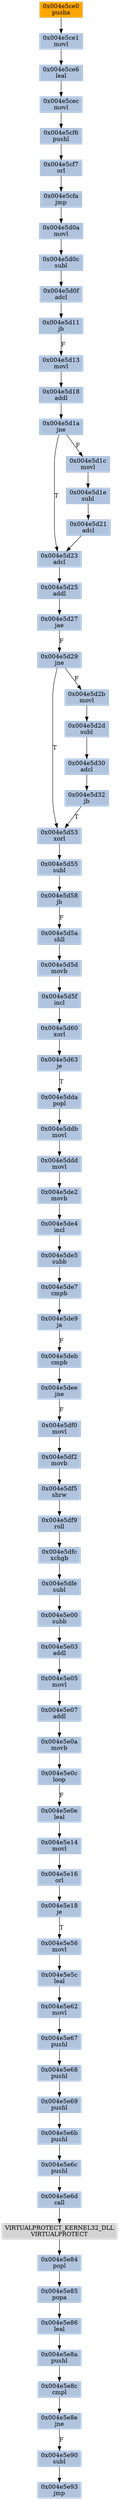strict digraph G {
	graph [bgcolor=transparent,
		name=G
	];
	node [color=lightsteelblue,
		fillcolor=lightsteelblue,
		shape=rectangle,
		style=filled
	];
	"0x004e5e84"	[label="0x004e5e84
popl"];
	"0x004e5e85"	[label="0x004e5e85
popa"];
	"0x004e5e84" -> "0x004e5e85"	[color="#000000"];
	"0x004e5d30"	[label="0x004e5d30
adcl"];
	"0x004e5d32"	[label="0x004e5d32
jb"];
	"0x004e5d30" -> "0x004e5d32"	[color="#000000"];
	"0x004e5d0f"	[label="0x004e5d0f
adcl"];
	"0x004e5d11"	[label="0x004e5d11
jb"];
	"0x004e5d0f" -> "0x004e5d11"	[color="#000000"];
	"0x004e5dda"	[label="0x004e5dda
popl"];
	"0x004e5ddb"	[label="0x004e5ddb
movl"];
	"0x004e5dda" -> "0x004e5ddb"	[color="#000000"];
	"0x004e5d25"	[label="0x004e5d25
addl"];
	"0x004e5d27"	[label="0x004e5d27
jae"];
	"0x004e5d25" -> "0x004e5d27"	[color="#000000"];
	"0x004e5e0a"	[label="0x004e5e0a
movb"];
	"0x004e5e0c"	[label="0x004e5e0c
loop"];
	"0x004e5e0a" -> "0x004e5e0c"	[color="#000000"];
	"0x004e5cf6"	[label="0x004e5cf6
pushl"];
	"0x004e5cf7"	[label="0x004e5cf7
orl"];
	"0x004e5cf6" -> "0x004e5cf7"	[color="#000000"];
	"0x004e5e86"	[label="0x004e5e86
leal"];
	"0x004e5e85" -> "0x004e5e86"	[color="#000000"];
	"0x004e5d0c"	[label="0x004e5d0c
subl"];
	"0x004e5d0c" -> "0x004e5d0f"	[color="#000000"];
	"0x004e5e68"	[label="0x004e5e68
pushl"];
	"0x004e5e69"	[label="0x004e5e69
pushl"];
	"0x004e5e68" -> "0x004e5e69"	[color="#000000"];
	"0x004e5d21"	[label="0x004e5d21
adcl"];
	"0x004e5d23"	[label="0x004e5d23
adcl"];
	"0x004e5d21" -> "0x004e5d23"	[color="#000000"];
	"0x004e5e05"	[label="0x004e5e05
movl"];
	"0x004e5e07"	[label="0x004e5e07
addl"];
	"0x004e5e05" -> "0x004e5e07"	[color="#000000"];
	"0x004e5ce1"	[label="0x004e5ce1
movl"];
	"0x004e5ce6"	[label="0x004e5ce6
leal"];
	"0x004e5ce1" -> "0x004e5ce6"	[color="#000000"];
	"0x004e5d5f"	[label="0x004e5d5f
incl"];
	"0x004e5d60"	[label="0x004e5d60
xorl"];
	"0x004e5d5f" -> "0x004e5d60"	[color="#000000"];
	"0x004e5e0e"	[label="0x004e5e0e
leal"];
	"0x004e5e0c" -> "0x004e5e0e"	[color="#000000",
		label=F];
	"0x004e5d23" -> "0x004e5d25"	[color="#000000"];
	"0x004e5d18"	[label="0x004e5d18
addl"];
	"0x004e5d1a"	[label="0x004e5d1a
jne"];
	"0x004e5d18" -> "0x004e5d1a"	[color="#000000"];
	VIRTUALPROTECT_KERNEL32_DLL	[color=lightgrey,
		fillcolor=lightgrey,
		label="VIRTUALPROTECT_KERNEL32_DLL
VIRTUALPROTECT"];
	VIRTUALPROTECT_KERNEL32_DLL -> "0x004e5e84"	[color="#000000"];
	"0x004e5df9"	[label="0x004e5df9
roll"];
	"0x004e5dfc"	[label="0x004e5dfc
xchgb"];
	"0x004e5df9" -> "0x004e5dfc"	[color="#000000"];
	"0x004e5d29"	[label="0x004e5d29
jne"];
	"0x004e5d27" -> "0x004e5d29"	[color="#000000",
		label=F];
	"0x004e5e8e"	[label="0x004e5e8e
jne"];
	"0x004e5e90"	[label="0x004e5e90
subl"];
	"0x004e5e8e" -> "0x004e5e90"	[color="#000000",
		label=F];
	"0x004e5d53"	[label="0x004e5d53
xorl"];
	"0x004e5d55"	[label="0x004e5d55
subl"];
	"0x004e5d53" -> "0x004e5d55"	[color="#000000"];
	"0x004e5de5"	[label="0x004e5de5
subb"];
	"0x004e5de7"	[label="0x004e5de7
cmpb"];
	"0x004e5de5" -> "0x004e5de7"	[color="#000000"];
	"0x004e5e6c"	[label="0x004e5e6c
pushl"];
	"0x004e5e6d"	[label="0x004e5e6d
call"];
	"0x004e5e6c" -> "0x004e5e6d"	[color="#000000"];
	"0x004e5cfa"	[label="0x004e5cfa
jmp"];
	"0x004e5d0a"	[label="0x004e5d0a
movl"];
	"0x004e5cfa" -> "0x004e5d0a"	[color="#000000"];
	"0x004e5e8a"	[label="0x004e5e8a
pushl"];
	"0x004e5e8c"	[label="0x004e5e8c
cmpl"];
	"0x004e5e8a" -> "0x004e5e8c"	[color="#000000"];
	"0x004e5d0a" -> "0x004e5d0c"	[color="#000000"];
	"0x004e5e5c"	[label="0x004e5e5c
leal"];
	"0x004e5e62"	[label="0x004e5e62
movl"];
	"0x004e5e5c" -> "0x004e5e62"	[color="#000000"];
	"0x004e5e56"	[label="0x004e5e56
movl"];
	"0x004e5e56" -> "0x004e5e5c"	[color="#000000"];
	"0x004e5e93"	[label="0x004e5e93
jmp"];
	"0x004e5de9"	[label="0x004e5de9
ja"];
	"0x004e5deb"	[label="0x004e5deb
cmpb"];
	"0x004e5de9" -> "0x004e5deb"	[color="#000000",
		label=F];
	"0x004e5e18"	[label="0x004e5e18
je"];
	"0x004e5e18" -> "0x004e5e56"	[color="#000000",
		label=T];
	"0x004e5dfe"	[label="0x004e5dfe
subl"];
	"0x004e5dfc" -> "0x004e5dfe"	[color="#000000"];
	"0x004e5cec"	[label="0x004e5cec
movl"];
	"0x004e5ce6" -> "0x004e5cec"	[color="#000000"];
	"0x004e5d13"	[label="0x004e5d13
movl"];
	"0x004e5d11" -> "0x004e5d13"	[color="#000000",
		label=F];
	"0x004e5df0"	[label="0x004e5df0
movl"];
	"0x004e5df2"	[label="0x004e5df2
movb"];
	"0x004e5df0" -> "0x004e5df2"	[color="#000000"];
	"0x004e5d5a"	[label="0x004e5d5a
shll"];
	"0x004e5d5d"	[label="0x004e5d5d
movb"];
	"0x004e5d5a" -> "0x004e5d5d"	[color="#000000"];
	"0x004e5d1a" -> "0x004e5d23"	[color="#000000",
		label=T];
	"0x004e5d1c"	[label="0x004e5d1c
movl"];
	"0x004e5d1a" -> "0x004e5d1c"	[color="#000000",
		label=F];
	"0x004e5e16"	[label="0x004e5e16
orl"];
	"0x004e5e16" -> "0x004e5e18"	[color="#000000"];
	"0x004e5e67"	[label="0x004e5e67
pushl"];
	"0x004e5e67" -> "0x004e5e68"	[color="#000000"];
	"0x004e5e6b"	[label="0x004e5e6b
pushl"];
	"0x004e5e6b" -> "0x004e5e6c"	[color="#000000"];
	"0x004e5de4"	[label="0x004e5de4
incl"];
	"0x004e5de4" -> "0x004e5de5"	[color="#000000"];
	"0x004e5d63"	[label="0x004e5d63
je"];
	"0x004e5d60" -> "0x004e5d63"	[color="#000000"];
	"0x004e5ce0"	[color=lightgrey,
		fillcolor=orange,
		label="0x004e5ce0
pusha"];
	"0x004e5ce0" -> "0x004e5ce1"	[color="#000000"];
	"0x004e5d1e"	[label="0x004e5d1e
subl"];
	"0x004e5d1e" -> "0x004e5d21"	[color="#000000"];
	"0x004e5e00"	[label="0x004e5e00
subb"];
	"0x004e5dfe" -> "0x004e5e00"	[color="#000000"];
	"0x004e5d58"	[label="0x004e5d58
jb"];
	"0x004e5d58" -> "0x004e5d5a"	[color="#000000",
		label=F];
	"0x004e5de2"	[label="0x004e5de2
movb"];
	"0x004e5de2" -> "0x004e5de4"	[color="#000000"];
	"0x004e5e07" -> "0x004e5e0a"	[color="#000000"];
	"0x004e5e8c" -> "0x004e5e8e"	[color="#000000"];
	"0x004e5dee"	[label="0x004e5dee
jne"];
	"0x004e5deb" -> "0x004e5dee"	[color="#000000"];
	"0x004e5cf7" -> "0x004e5cfa"	[color="#000000"];
	"0x004e5df5"	[label="0x004e5df5
shrw"];
	"0x004e5df5" -> "0x004e5df9"	[color="#000000"];
	"0x004e5de7" -> "0x004e5de9"	[color="#000000"];
	"0x004e5d63" -> "0x004e5dda"	[color="#000000",
		label=T];
	"0x004e5e90" -> "0x004e5e93"	[color="#000000"];
	"0x004e5d5d" -> "0x004e5d5f"	[color="#000000"];
	"0x004e5e14"	[label="0x004e5e14
movl"];
	"0x004e5e0e" -> "0x004e5e14"	[color="#000000"];
	"0x004e5d55" -> "0x004e5d58"	[color="#000000"];
	"0x004e5e14" -> "0x004e5e16"	[color="#000000"];
	"0x004e5cec" -> "0x004e5cf6"	[color="#000000"];
	"0x004e5e69" -> "0x004e5e6b"	[color="#000000"];
	"0x004e5e86" -> "0x004e5e8a"	[color="#000000"];
	"0x004e5df2" -> "0x004e5df5"	[color="#000000"];
	"0x004e5e03"	[label="0x004e5e03
addl"];
	"0x004e5e00" -> "0x004e5e03"	[color="#000000"];
	"0x004e5e6d" -> VIRTUALPROTECT_KERNEL32_DLL	[color="#000000"];
	"0x004e5d29" -> "0x004e5d53"	[color="#000000",
		label=T];
	"0x004e5d2b"	[label="0x004e5d2b
movl"];
	"0x004e5d29" -> "0x004e5d2b"	[color="#000000",
		label=F];
	"0x004e5d13" -> "0x004e5d18"	[color="#000000"];
	"0x004e5d32" -> "0x004e5d53"	[color="#000000",
		label=T];
	"0x004e5e03" -> "0x004e5e05"	[color="#000000"];
	"0x004e5ddd"	[label="0x004e5ddd
movl"];
	"0x004e5ddb" -> "0x004e5ddd"	[color="#000000"];
	"0x004e5d1c" -> "0x004e5d1e"	[color="#000000"];
	"0x004e5e62" -> "0x004e5e67"	[color="#000000"];
	"0x004e5d2d"	[label="0x004e5d2d
subl"];
	"0x004e5d2b" -> "0x004e5d2d"	[color="#000000"];
	"0x004e5d2d" -> "0x004e5d30"	[color="#000000"];
	"0x004e5dee" -> "0x004e5df0"	[color="#000000",
		label=F];
	"0x004e5ddd" -> "0x004e5de2"	[color="#000000"];
}
